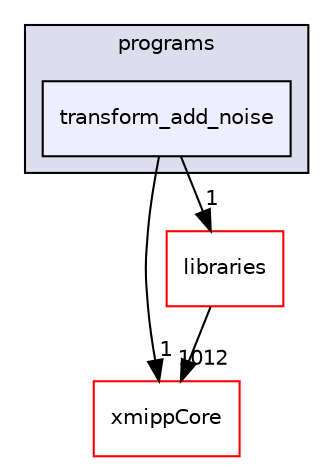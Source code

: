 digraph "xmipp/applications/programs/transform_add_noise" {
  compound=true
  node [ fontsize="10", fontname="Helvetica"];
  edge [ labelfontsize="10", labelfontname="Helvetica"];
  subgraph clusterdir_592b16dc4070b933e5655da2b0d20bbb {
    graph [ bgcolor="#ddddee", pencolor="black", label="programs" fontname="Helvetica", fontsize="10", URL="dir_592b16dc4070b933e5655da2b0d20bbb.html"]
  dir_0055d44fa7f1c54faf928a9372856599 [shape=box, label="transform_add_noise", style="filled", fillcolor="#eeeeff", pencolor="black", URL="dir_0055d44fa7f1c54faf928a9372856599.html"];
  }
  dir_ce4d0d8fc85c2c70612466225bfce71d [shape=box label="xmippCore" fillcolor="white" style="filled" color="red" URL="dir_ce4d0d8fc85c2c70612466225bfce71d.html"];
  dir_29dba3f3840f20df3b04d1972e99046b [shape=box label="libraries" fillcolor="white" style="filled" color="red" URL="dir_29dba3f3840f20df3b04d1972e99046b.html"];
  dir_0055d44fa7f1c54faf928a9372856599->dir_ce4d0d8fc85c2c70612466225bfce71d [headlabel="1", labeldistance=1.5 headhref="dir_000219_000259.html"];
  dir_0055d44fa7f1c54faf928a9372856599->dir_29dba3f3840f20df3b04d1972e99046b [headlabel="1", labeldistance=1.5 headhref="dir_000219_000042.html"];
  dir_29dba3f3840f20df3b04d1972e99046b->dir_ce4d0d8fc85c2c70612466225bfce71d [headlabel="1012", labeldistance=1.5 headhref="dir_000042_000259.html"];
}
